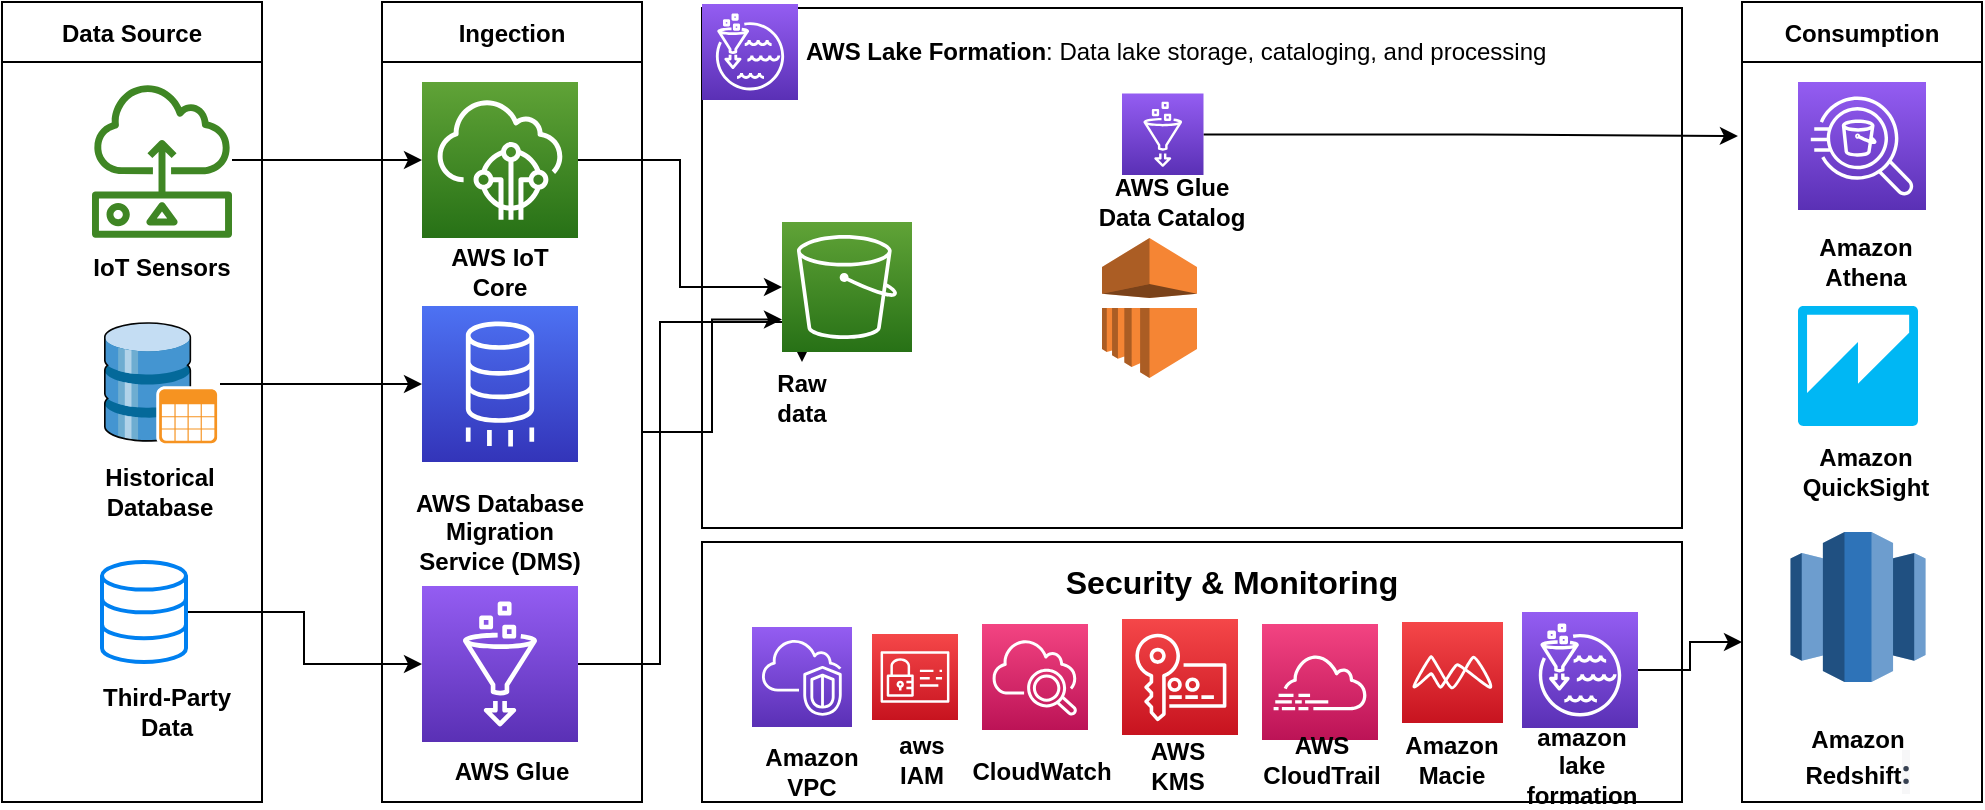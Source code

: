 <mxfile version="21.6.8" type="github">
  <diagram name="Page-1" id="wfJlDvsgTStBDbTHu9D8">
    <mxGraphModel dx="1260" dy="750" grid="1" gridSize="10" guides="1" tooltips="1" connect="1" arrows="1" fold="1" page="1" pageScale="1" pageWidth="1100" pageHeight="850" math="0" shadow="0">
      <root>
        <mxCell id="0" />
        <mxCell id="1" parent="0" />
        <mxCell id="qOsiP7DexmNMQrKXQggl-64" value="" style="shape=table;startSize=0;container=1;collapsible=0;childLayout=tableLayout;" parent="1" vertex="1">
          <mxGeometry x="360" y="123" width="490" height="260" as="geometry" />
        </mxCell>
        <mxCell id="qOsiP7DexmNMQrKXQggl-65" value="" style="shape=tableRow;horizontal=0;startSize=0;swimlaneHead=0;swimlaneBody=0;strokeColor=inherit;top=0;left=0;bottom=0;right=0;collapsible=0;dropTarget=0;fillColor=none;points=[[0,0.5],[1,0.5]];portConstraint=eastwest;" parent="qOsiP7DexmNMQrKXQggl-64" vertex="1">
          <mxGeometry width="490" height="260" as="geometry" />
        </mxCell>
        <mxCell id="qOsiP7DexmNMQrKXQggl-66" value="" style="shape=partialRectangle;html=1;whiteSpace=wrap;connectable=0;strokeColor=inherit;overflow=hidden;fillColor=none;top=0;left=0;bottom=0;right=0;pointerEvents=1;" parent="qOsiP7DexmNMQrKXQggl-65" vertex="1">
          <mxGeometry width="490" height="260" as="geometry">
            <mxRectangle width="490" height="260" as="alternateBounds" />
          </mxGeometry>
        </mxCell>
        <mxCell id="qOsiP7DexmNMQrKXQggl-20" value="Data Source" style="shape=table;startSize=30;container=1;collapsible=0;childLayout=tableLayout;fontStyle=1" parent="1" vertex="1">
          <mxGeometry x="10" y="120" width="130" height="400" as="geometry" />
        </mxCell>
        <mxCell id="qOsiP7DexmNMQrKXQggl-21" value="" style="shape=tableRow;horizontal=0;startSize=0;swimlaneHead=0;swimlaneBody=0;strokeColor=inherit;top=0;left=0;bottom=0;right=0;collapsible=0;dropTarget=0;fillColor=none;points=[[0,0.5],[1,0.5]];portConstraint=eastwest;" parent="qOsiP7DexmNMQrKXQggl-20" vertex="1">
          <mxGeometry y="30" width="130" height="370" as="geometry" />
        </mxCell>
        <mxCell id="qOsiP7DexmNMQrKXQggl-22" value="" style="shape=partialRectangle;html=1;whiteSpace=wrap;connectable=0;strokeColor=inherit;overflow=hidden;fillColor=none;top=0;left=0;bottom=0;right=0;pointerEvents=1;" parent="qOsiP7DexmNMQrKXQggl-21" vertex="1">
          <mxGeometry width="130" height="370" as="geometry">
            <mxRectangle width="130" height="370" as="alternateBounds" />
          </mxGeometry>
        </mxCell>
        <mxCell id="qOsiP7DexmNMQrKXQggl-35" value="" style="edgeStyle=orthogonalEdgeStyle;rounded=0;orthogonalLoop=1;jettySize=auto;html=1;" parent="1" source="qOsiP7DexmNMQrKXQggl-23" target="qOsiP7DexmNMQrKXQggl-33" edge="1">
          <mxGeometry relative="1" as="geometry" />
        </mxCell>
        <mxCell id="qOsiP7DexmNMQrKXQggl-23" value="" style="sketch=0;outlineConnect=0;fontColor=#232F3E;gradientColor=none;fillColor=#3F8624;strokeColor=none;dashed=0;verticalLabelPosition=bottom;verticalAlign=top;align=center;html=1;fontSize=12;fontStyle=0;aspect=fixed;pointerEvents=1;shape=mxgraph.aws4.sensor;" parent="1" vertex="1">
          <mxGeometry x="55" y="160" width="70" height="78" as="geometry" />
        </mxCell>
        <mxCell id="qOsiP7DexmNMQrKXQggl-24" value="IoT Sensors" style="text;strokeColor=none;align=center;fillColor=none;html=1;verticalAlign=middle;whiteSpace=wrap;rounded=0;fontStyle=1" parent="1" vertex="1">
          <mxGeometry x="40" y="238" width="100" height="30" as="geometry" />
        </mxCell>
        <mxCell id="qOsiP7DexmNMQrKXQggl-41" value="" style="edgeStyle=orthogonalEdgeStyle;rounded=0;orthogonalLoop=1;jettySize=auto;html=1;" parent="1" source="qOsiP7DexmNMQrKXQggl-26" target="qOsiP7DexmNMQrKXQggl-36" edge="1">
          <mxGeometry relative="1" as="geometry" />
        </mxCell>
        <mxCell id="qOsiP7DexmNMQrKXQggl-26" value="" style="shadow=0;dashed=0;html=1;labelPosition=center;verticalLabelPosition=bottom;verticalAlign=top;align=center;outlineConnect=0;shape=mxgraph.veeam.3d.database;" parent="1" vertex="1">
          <mxGeometry x="61" y="280" width="58" height="62" as="geometry" />
        </mxCell>
        <mxCell id="qOsiP7DexmNMQrKXQggl-27" value="Historical Database" style="text;strokeColor=none;align=center;fillColor=none;html=1;verticalAlign=middle;whiteSpace=wrap;rounded=0;fontStyle=1" parent="1" vertex="1">
          <mxGeometry x="59" y="350" width="60" height="30" as="geometry" />
        </mxCell>
        <mxCell id="qOsiP7DexmNMQrKXQggl-42" value="" style="edgeStyle=orthogonalEdgeStyle;rounded=0;orthogonalLoop=1;jettySize=auto;html=1;" parent="1" source="qOsiP7DexmNMQrKXQggl-28" target="qOsiP7DexmNMQrKXQggl-39" edge="1">
          <mxGeometry relative="1" as="geometry" />
        </mxCell>
        <mxCell id="qOsiP7DexmNMQrKXQggl-28" value="" style="html=1;verticalLabelPosition=bottom;align=center;labelBackgroundColor=#ffffff;verticalAlign=top;strokeWidth=2;strokeColor=#0080F0;shadow=0;dashed=0;shape=mxgraph.ios7.icons.data;" parent="1" vertex="1">
          <mxGeometry x="60" y="400" width="42" height="50" as="geometry" />
        </mxCell>
        <mxCell id="qOsiP7DexmNMQrKXQggl-29" value="Third-Party Data" style="text;strokeColor=none;align=center;fillColor=none;html=1;verticalAlign=middle;whiteSpace=wrap;rounded=0;fontStyle=1" parent="1" vertex="1">
          <mxGeometry x="55" y="460" width="75" height="30" as="geometry" />
        </mxCell>
        <mxCell id="qOsiP7DexmNMQrKXQggl-30" value="Ingection" style="shape=table;startSize=30;container=1;collapsible=0;childLayout=tableLayout;fontStyle=1" parent="1" vertex="1">
          <mxGeometry x="200" y="120" width="130" height="400" as="geometry" />
        </mxCell>
        <mxCell id="qOsiP7DexmNMQrKXQggl-31" value="" style="shape=tableRow;horizontal=0;startSize=0;swimlaneHead=0;swimlaneBody=0;strokeColor=inherit;top=0;left=0;bottom=0;right=0;collapsible=0;dropTarget=0;fillColor=none;points=[[0,0.5],[1,0.5]];portConstraint=eastwest;" parent="qOsiP7DexmNMQrKXQggl-30" vertex="1">
          <mxGeometry y="30" width="130" height="370" as="geometry" />
        </mxCell>
        <mxCell id="qOsiP7DexmNMQrKXQggl-32" value="" style="shape=partialRectangle;html=1;whiteSpace=wrap;connectable=0;strokeColor=inherit;overflow=hidden;fillColor=none;top=0;left=0;bottom=0;right=0;pointerEvents=1;" parent="qOsiP7DexmNMQrKXQggl-31" vertex="1">
          <mxGeometry width="130" height="370" as="geometry">
            <mxRectangle width="130" height="370" as="alternateBounds" />
          </mxGeometry>
        </mxCell>
        <mxCell id="bFwccWIXfFiB8wJEmlYg-30" value="" style="edgeStyle=orthogonalEdgeStyle;rounded=0;orthogonalLoop=1;jettySize=auto;html=1;" edge="1" parent="1" source="qOsiP7DexmNMQrKXQggl-33" target="bFwccWIXfFiB8wJEmlYg-4">
          <mxGeometry relative="1" as="geometry" />
        </mxCell>
        <mxCell id="qOsiP7DexmNMQrKXQggl-33" value="" style="sketch=0;points=[[0,0,0],[0.25,0,0],[0.5,0,0],[0.75,0,0],[1,0,0],[0,1,0],[0.25,1,0],[0.5,1,0],[0.75,1,0],[1,1,0],[0,0.25,0],[0,0.5,0],[0,0.75,0],[1,0.25,0],[1,0.5,0],[1,0.75,0]];outlineConnect=0;fontColor=#232F3E;gradientColor=#60A337;gradientDirection=north;fillColor=#277116;strokeColor=#ffffff;dashed=0;verticalLabelPosition=bottom;verticalAlign=top;align=center;html=1;fontSize=12;fontStyle=0;aspect=fixed;shape=mxgraph.aws4.resourceIcon;resIcon=mxgraph.aws4.iot_core;" parent="1" vertex="1">
          <mxGeometry x="220" y="160" width="78" height="78" as="geometry" />
        </mxCell>
        <mxCell id="qOsiP7DexmNMQrKXQggl-34" value="AWS IoT Core" style="text;strokeColor=none;align=center;fillColor=none;html=1;verticalAlign=middle;whiteSpace=wrap;rounded=0;fontStyle=1" parent="1" vertex="1">
          <mxGeometry x="229" y="240" width="60" height="30" as="geometry" />
        </mxCell>
        <mxCell id="qOsiP7DexmNMQrKXQggl-36" value="" style="sketch=0;points=[[0,0,0],[0.25,0,0],[0.5,0,0],[0.75,0,0],[1,0,0],[0,1,0],[0.25,1,0],[0.5,1,0],[0.75,1,0],[1,1,0],[0,0.25,0],[0,0.5,0],[0,0.75,0],[1,0.25,0],[1,0.5,0],[1,0.75,0]];outlineConnect=0;fontColor=#232F3E;gradientColor=#4D72F3;gradientDirection=north;fillColor=#3334B9;strokeColor=#ffffff;dashed=0;verticalLabelPosition=bottom;verticalAlign=top;align=center;html=1;fontSize=12;fontStyle=0;aspect=fixed;shape=mxgraph.aws4.resourceIcon;resIcon=mxgraph.aws4.database_migration_service;" parent="1" vertex="1">
          <mxGeometry x="220" y="272" width="78" height="78" as="geometry" />
        </mxCell>
        <mxCell id="qOsiP7DexmNMQrKXQggl-37" value="AWS Database Migration Service (DMS)" style="text;strokeColor=none;align=center;fillColor=none;html=1;verticalAlign=middle;whiteSpace=wrap;rounded=0;fontStyle=1" parent="1" vertex="1">
          <mxGeometry x="209" y="370" width="100" height="30" as="geometry" />
        </mxCell>
        <mxCell id="bFwccWIXfFiB8wJEmlYg-33" value="" style="edgeStyle=orthogonalEdgeStyle;rounded=0;orthogonalLoop=1;jettySize=auto;html=1;entryX=0.5;entryY=0;entryDx=0;entryDy=0;" edge="1" parent="1" source="qOsiP7DexmNMQrKXQggl-39" target="bFwccWIXfFiB8wJEmlYg-5">
          <mxGeometry relative="1" as="geometry" />
        </mxCell>
        <mxCell id="qOsiP7DexmNMQrKXQggl-39" value="" style="sketch=0;points=[[0,0,0],[0.25,0,0],[0.5,0,0],[0.75,0,0],[1,0,0],[0,1,0],[0.25,1,0],[0.5,1,0],[0.75,1,0],[1,1,0],[0,0.25,0],[0,0.5,0],[0,0.75,0],[1,0.25,0],[1,0.5,0],[1,0.75,0]];outlineConnect=0;fontColor=#232F3E;gradientColor=#945DF2;gradientDirection=north;fillColor=#5A30B5;strokeColor=#ffffff;dashed=0;verticalLabelPosition=bottom;verticalAlign=top;align=center;html=1;fontSize=12;fontStyle=0;aspect=fixed;shape=mxgraph.aws4.resourceIcon;resIcon=mxgraph.aws4.glue;" parent="1" vertex="1">
          <mxGeometry x="220" y="412" width="78" height="78" as="geometry" />
        </mxCell>
        <mxCell id="qOsiP7DexmNMQrKXQggl-40" value="AWS Glue" style="text;strokeColor=none;align=center;fillColor=none;html=1;verticalAlign=middle;whiteSpace=wrap;rounded=0;fontStyle=1" parent="1" vertex="1">
          <mxGeometry x="235" y="490" width="60" height="30" as="geometry" />
        </mxCell>
        <mxCell id="qOsiP7DexmNMQrKXQggl-43" value="" style="rounded=0;whiteSpace=wrap;html=1;" parent="1" vertex="1">
          <mxGeometry x="360" y="390" width="490" height="130" as="geometry" />
        </mxCell>
        <mxCell id="qOsiP7DexmNMQrKXQggl-44" value="" style="sketch=0;points=[[0,0,0],[0.25,0,0],[0.5,0,0],[0.75,0,0],[1,0,0],[0,1,0],[0.25,1,0],[0.5,1,0],[0.75,1,0],[1,1,0],[0,0.25,0],[0,0.5,0],[0,0.75,0],[1,0.25,0],[1,0.5,0],[1,0.75,0]];outlineConnect=0;fontColor=#232F3E;gradientColor=#945DF2;gradientDirection=north;fillColor=#5A30B5;strokeColor=#ffffff;dashed=0;verticalLabelPosition=bottom;verticalAlign=top;align=center;html=1;fontSize=12;fontStyle=0;aspect=fixed;shape=mxgraph.aws4.resourceIcon;resIcon=mxgraph.aws4.vpc;" parent="1" vertex="1">
          <mxGeometry x="385" y="432.5" width="50" height="50" as="geometry" />
        </mxCell>
        <mxCell id="qOsiP7DexmNMQrKXQggl-45" value="Amazon VPC" style="text;strokeColor=none;align=center;fillColor=none;html=1;verticalAlign=middle;whiteSpace=wrap;rounded=0;fontStyle=1" parent="1" vertex="1">
          <mxGeometry x="385" y="490" width="60" height="30" as="geometry" />
        </mxCell>
        <mxCell id="qOsiP7DexmNMQrKXQggl-46" value="" style="sketch=0;points=[[0,0,0],[0.25,0,0],[0.5,0,0],[0.75,0,0],[1,0,0],[0,1,0],[0.25,1,0],[0.5,1,0],[0.75,1,0],[1,1,0],[0,0.25,0],[0,0.5,0],[0,0.75,0],[1,0.25,0],[1,0.5,0],[1,0.75,0]];points=[[0,0,0],[0.25,0,0],[0.5,0,0],[0.75,0,0],[1,0,0],[0,1,0],[0.25,1,0],[0.5,1,0],[0.75,1,0],[1,1,0],[0,0.25,0],[0,0.5,0],[0,0.75,0],[1,0.25,0],[1,0.5,0],[1,0.75,0]];outlineConnect=0;fontColor=#232F3E;gradientColor=#F34482;gradientDirection=north;fillColor=#BC1356;strokeColor=#ffffff;dashed=0;verticalLabelPosition=bottom;verticalAlign=top;align=center;html=1;fontSize=12;fontStyle=0;aspect=fixed;shape=mxgraph.aws4.resourceIcon;resIcon=mxgraph.aws4.cloudwatch_2;" parent="1" vertex="1">
          <mxGeometry x="500" y="431" width="53" height="53" as="geometry" />
        </mxCell>
        <mxCell id="qOsiP7DexmNMQrKXQggl-47" value="CloudWatch" style="text;strokeColor=none;align=center;fillColor=none;html=1;verticalAlign=middle;whiteSpace=wrap;rounded=0;fontStyle=1" parent="1" vertex="1">
          <mxGeometry x="500" y="490" width="60" height="30" as="geometry" />
        </mxCell>
        <mxCell id="qOsiP7DexmNMQrKXQggl-48" value="" style="sketch=0;points=[[0,0,0],[0.25,0,0],[0.5,0,0],[0.75,0,0],[1,0,0],[0,1,0],[0.25,1,0],[0.5,1,0],[0.75,1,0],[1,1,0],[0,0.25,0],[0,0.5,0],[0,0.75,0],[1,0.25,0],[1,0.5,0],[1,0.75,0]];outlineConnect=0;fontColor=#232F3E;gradientColor=#F54749;gradientDirection=north;fillColor=#C7131F;strokeColor=#ffffff;dashed=0;verticalLabelPosition=bottom;verticalAlign=top;align=center;html=1;fontSize=12;fontStyle=0;aspect=fixed;shape=mxgraph.aws4.resourceIcon;resIcon=mxgraph.aws4.identity_and_access_management;" parent="1" vertex="1">
          <mxGeometry x="445" y="436" width="43" height="43" as="geometry" />
        </mxCell>
        <mxCell id="qOsiP7DexmNMQrKXQggl-51" value="aws &lt;br&gt;IAM" style="text;strokeColor=none;align=center;fillColor=none;html=1;verticalAlign=middle;whiteSpace=wrap;rounded=0;fontStyle=1" parent="1" vertex="1">
          <mxGeometry x="440" y="484" width="60" height="30" as="geometry" />
        </mxCell>
        <mxCell id="qOsiP7DexmNMQrKXQggl-52" value="" style="sketch=0;points=[[0,0,0],[0.25,0,0],[0.5,0,0],[0.75,0,0],[1,0,0],[0,1,0],[0.25,1,0],[0.5,1,0],[0.75,1,0],[1,1,0],[0,0.25,0],[0,0.5,0],[0,0.75,0],[1,0.25,0],[1,0.5,0],[1,0.75,0]];outlineConnect=0;fontColor=#232F3E;gradientColor=#F54749;gradientDirection=north;fillColor=#C7131F;strokeColor=#ffffff;dashed=0;verticalLabelPosition=bottom;verticalAlign=top;align=center;html=1;fontSize=12;fontStyle=0;aspect=fixed;shape=mxgraph.aws4.resourceIcon;resIcon=mxgraph.aws4.key_management_service;" parent="1" vertex="1">
          <mxGeometry x="570" y="428.5" width="58" height="58" as="geometry" />
        </mxCell>
        <mxCell id="qOsiP7DexmNMQrKXQggl-53" value="AWS &lt;br&gt;KMS" style="text;strokeColor=none;align=center;fillColor=none;html=1;verticalAlign=middle;whiteSpace=wrap;rounded=0;fontStyle=1" parent="1" vertex="1">
          <mxGeometry x="568" y="486.5" width="60" height="30" as="geometry" />
        </mxCell>
        <mxCell id="qOsiP7DexmNMQrKXQggl-54" value="" style="sketch=0;points=[[0,0,0],[0.25,0,0],[0.5,0,0],[0.75,0,0],[1,0,0],[0,1,0],[0.25,1,0],[0.5,1,0],[0.75,1,0],[1,1,0],[0,0.25,0],[0,0.5,0],[0,0.75,0],[1,0.25,0],[1,0.5,0],[1,0.75,0]];points=[[0,0,0],[0.25,0,0],[0.5,0,0],[0.75,0,0],[1,0,0],[0,1,0],[0.25,1,0],[0.5,1,0],[0.75,1,0],[1,1,0],[0,0.25,0],[0,0.5,0],[0,0.75,0],[1,0.25,0],[1,0.5,0],[1,0.75,0]];outlineConnect=0;fontColor=#232F3E;gradientColor=#F34482;gradientDirection=north;fillColor=#BC1356;strokeColor=#ffffff;dashed=0;verticalLabelPosition=bottom;verticalAlign=top;align=center;html=1;fontSize=12;fontStyle=0;aspect=fixed;shape=mxgraph.aws4.resourceIcon;resIcon=mxgraph.aws4.cloudtrail;" parent="1" vertex="1">
          <mxGeometry x="640" y="431" width="58" height="58" as="geometry" />
        </mxCell>
        <mxCell id="qOsiP7DexmNMQrKXQggl-55" value="AWS CloudTrail" style="text;strokeColor=none;align=center;fillColor=none;html=1;verticalAlign=middle;whiteSpace=wrap;rounded=0;fontStyle=1" parent="1" vertex="1">
          <mxGeometry x="640" y="484" width="60" height="30" as="geometry" />
        </mxCell>
        <mxCell id="qOsiP7DexmNMQrKXQggl-56" value="Security &amp;amp; Monitoring" style="text;strokeColor=none;align=center;fillColor=none;html=1;verticalAlign=middle;whiteSpace=wrap;rounded=0;fontStyle=1;fontSize=16;" parent="1" vertex="1">
          <mxGeometry x="520" y="395" width="210" height="30" as="geometry" />
        </mxCell>
        <mxCell id="qOsiP7DexmNMQrKXQggl-57" value="" style="sketch=0;points=[[0,0,0],[0.25,0,0],[0.5,0,0],[0.75,0,0],[1,0,0],[0,1,0],[0.25,1,0],[0.5,1,0],[0.75,1,0],[1,1,0],[0,0.25,0],[0,0.5,0],[0,0.75,0],[1,0.25,0],[1,0.5,0],[1,0.75,0]];outlineConnect=0;fontColor=#232F3E;gradientColor=#F54749;gradientDirection=north;fillColor=#C7131F;strokeColor=#ffffff;dashed=0;verticalLabelPosition=bottom;verticalAlign=top;align=center;html=1;fontSize=12;fontStyle=0;aspect=fixed;shape=mxgraph.aws4.resourceIcon;resIcon=mxgraph.aws4.macie;" parent="1" vertex="1">
          <mxGeometry x="710" y="430" width="50.5" height="50.5" as="geometry" />
        </mxCell>
        <mxCell id="qOsiP7DexmNMQrKXQggl-58" value="Amazon Macie" style="text;strokeColor=none;align=center;fillColor=none;html=1;verticalAlign=middle;whiteSpace=wrap;rounded=0;fontStyle=1" parent="1" vertex="1">
          <mxGeometry x="705.25" y="484" width="60" height="30" as="geometry" />
        </mxCell>
        <mxCell id="bFwccWIXfFiB8wJEmlYg-14" value="" style="edgeStyle=orthogonalEdgeStyle;rounded=0;orthogonalLoop=1;jettySize=auto;html=1;" edge="1" parent="1" source="qOsiP7DexmNMQrKXQggl-59" target="qOsiP7DexmNMQrKXQggl-62">
          <mxGeometry relative="1" as="geometry">
            <Array as="points">
              <mxPoint x="854" y="454" />
              <mxPoint x="854" y="440" />
            </Array>
          </mxGeometry>
        </mxCell>
        <mxCell id="qOsiP7DexmNMQrKXQggl-59" value="" style="sketch=0;points=[[0,0,0],[0.25,0,0],[0.5,0,0],[0.75,0,0],[1,0,0],[0,1,0],[0.25,1,0],[0.5,1,0],[0.75,1,0],[1,1,0],[0,0.25,0],[0,0.5,0],[0,0.75,0],[1,0.25,0],[1,0.5,0],[1,0.75,0]];outlineConnect=0;fontColor=#232F3E;gradientColor=#945DF2;gradientDirection=north;fillColor=#5A30B5;strokeColor=#ffffff;dashed=0;verticalLabelPosition=bottom;verticalAlign=top;align=center;html=1;fontSize=12;fontStyle=0;aspect=fixed;shape=mxgraph.aws4.resourceIcon;resIcon=mxgraph.aws4.lake_formation;" parent="1" vertex="1">
          <mxGeometry x="770" y="425" width="58" height="58" as="geometry" />
        </mxCell>
        <mxCell id="qOsiP7DexmNMQrKXQggl-60" value="amazon lake formation" style="text;strokeColor=none;align=center;fillColor=none;html=1;verticalAlign=middle;whiteSpace=wrap;rounded=0;fontStyle=1" parent="1" vertex="1">
          <mxGeometry x="770" y="486.5" width="60" height="30" as="geometry" />
        </mxCell>
        <mxCell id="qOsiP7DexmNMQrKXQggl-61" value="Consumption" style="shape=table;startSize=30;container=1;collapsible=0;childLayout=tableLayout;fontStyle=1" parent="1" vertex="1">
          <mxGeometry x="880" y="120" width="120" height="400" as="geometry" />
        </mxCell>
        <mxCell id="qOsiP7DexmNMQrKXQggl-62" value="" style="shape=tableRow;horizontal=0;startSize=0;swimlaneHead=0;swimlaneBody=0;strokeColor=inherit;top=0;left=0;bottom=0;right=0;collapsible=0;dropTarget=0;fillColor=none;points=[[0,0.5],[1,0.5]];portConstraint=eastwest;" parent="qOsiP7DexmNMQrKXQggl-61" vertex="1">
          <mxGeometry y="30" width="120" height="370" as="geometry" />
        </mxCell>
        <mxCell id="qOsiP7DexmNMQrKXQggl-63" value="" style="shape=partialRectangle;html=1;whiteSpace=wrap;connectable=0;strokeColor=inherit;overflow=hidden;fillColor=none;top=0;left=0;bottom=0;right=0;pointerEvents=1;" parent="qOsiP7DexmNMQrKXQggl-62" vertex="1">
          <mxGeometry width="120" height="370" as="geometry">
            <mxRectangle width="120" height="370" as="alternateBounds" />
          </mxGeometry>
        </mxCell>
        <mxCell id="qOsiP7DexmNMQrKXQggl-67" value="&lt;b&gt;AWS Lake Formation&lt;/b&gt;: Data lake storage, cataloging, and processing" style="text;strokeColor=none;align=left;fillColor=none;html=1;verticalAlign=middle;whiteSpace=wrap;rounded=0;" parent="1" vertex="1">
          <mxGeometry x="410" y="130" width="420" height="30" as="geometry" />
        </mxCell>
        <mxCell id="qOsiP7DexmNMQrKXQggl-68" value="" style="sketch=0;points=[[0,0,0],[0.25,0,0],[0.5,0,0],[0.75,0,0],[1,0,0],[0,1,0],[0.25,1,0],[0.5,1,0],[0.75,1,0],[1,1,0],[0,0.25,0],[0,0.5,0],[0,0.75,0],[1,0.25,0],[1,0.5,0],[1,0.75,0]];outlineConnect=0;fontColor=#232F3E;gradientColor=#945DF2;gradientDirection=north;fillColor=#5A30B5;strokeColor=#ffffff;dashed=0;verticalLabelPosition=bottom;verticalAlign=top;align=center;html=1;fontSize=12;fontStyle=0;aspect=fixed;shape=mxgraph.aws4.resourceIcon;resIcon=mxgraph.aws4.lake_formation;" parent="1" vertex="1">
          <mxGeometry x="360" y="121" width="48" height="48" as="geometry" />
        </mxCell>
        <mxCell id="qOsiP7DexmNMQrKXQggl-69" value="" style="sketch=0;points=[[0,0,0],[0.25,0,0],[0.5,0,0],[0.75,0,0],[1,0,0],[0,1,0],[0.25,1,0],[0.5,1,0],[0.75,1,0],[1,1,0],[0,0.25,0],[0,0.5,0],[0,0.75,0],[1,0.25,0],[1,0.5,0],[1,0.75,0]];outlineConnect=0;fontColor=#232F3E;gradientColor=#945DF2;gradientDirection=north;fillColor=#5A30B5;strokeColor=#ffffff;dashed=0;verticalLabelPosition=bottom;verticalAlign=top;align=center;html=1;fontSize=12;fontStyle=0;aspect=fixed;shape=mxgraph.aws4.resourceIcon;resIcon=mxgraph.aws4.athena;" parent="1" vertex="1">
          <mxGeometry x="908" y="160" width="64" height="64" as="geometry" />
        </mxCell>
        <mxCell id="qOsiP7DexmNMQrKXQggl-70" value="Amazon Athena" style="text;strokeColor=none;align=center;fillColor=none;html=1;verticalAlign=middle;whiteSpace=wrap;rounded=0;fontStyle=1" parent="1" vertex="1">
          <mxGeometry x="912" y="235" width="60" height="30" as="geometry" />
        </mxCell>
        <mxCell id="qOsiP7DexmNMQrKXQggl-71" value="" style="outlineConnect=0;dashed=0;verticalLabelPosition=bottom;verticalAlign=top;align=center;html=1;shape=mxgraph.aws3.redshift;fillColor=#2E73B8;gradientColor=none;" parent="1" vertex="1">
          <mxGeometry x="904.25" y="385" width="67.5" height="75" as="geometry" />
        </mxCell>
        <mxCell id="qOsiP7DexmNMQrKXQggl-72" value="Amazon Redshift&lt;span style=&quot;color: rgb(55, 65, 81); font-family: Söhne, ui-sans-serif, system-ui, -apple-system, &amp;quot;Segoe UI&amp;quot;, Roboto, Ubuntu, Cantarell, &amp;quot;Noto Sans&amp;quot;, sans-serif, &amp;quot;Helvetica Neue&amp;quot;, Arial, &amp;quot;Apple Color Emoji&amp;quot;, &amp;quot;Segoe UI Emoji&amp;quot;, &amp;quot;Segoe UI Symbol&amp;quot;, &amp;quot;Noto Color Emoji&amp;quot;; font-size: 16px; text-align: left; background-color: rgb(247, 247, 248);&quot;&gt;:&lt;/span&gt;" style="text;strokeColor=none;align=center;fillColor=none;html=1;verticalAlign=middle;whiteSpace=wrap;rounded=0;fontStyle=1" parent="1" vertex="1">
          <mxGeometry x="908" y="482.5" width="60" height="30" as="geometry" />
        </mxCell>
        <mxCell id="qOsiP7DexmNMQrKXQggl-73" value="" style="outlineConnect=0;dashed=0;verticalLabelPosition=bottom;verticalAlign=top;align=center;html=1;shape=mxgraph.aws3.quicksight;fillColor=#00B7F4;gradientColor=none;" parent="1" vertex="1">
          <mxGeometry x="908" y="272" width="60" height="60" as="geometry" />
        </mxCell>
        <mxCell id="qOsiP7DexmNMQrKXQggl-74" value="Amazon QuickSight" style="text;strokeColor=none;align=center;fillColor=none;html=1;verticalAlign=middle;whiteSpace=wrap;rounded=0;fontStyle=1" parent="1" vertex="1">
          <mxGeometry x="912" y="340" width="60" height="30" as="geometry" />
        </mxCell>
        <mxCell id="bFwccWIXfFiB8wJEmlYg-4" value="" style="sketch=0;points=[[0,0,0],[0.25,0,0],[0.5,0,0],[0.75,0,0],[1,0,0],[0,1,0],[0.25,1,0],[0.5,1,0],[0.75,1,0],[1,1,0],[0,0.25,0],[0,0.5,0],[0,0.75,0],[1,0.25,0],[1,0.5,0],[1,0.75,0]];outlineConnect=0;fontColor=#232F3E;gradientColor=#60A337;gradientDirection=north;fillColor=#277116;strokeColor=#ffffff;dashed=0;verticalLabelPosition=bottom;verticalAlign=top;align=center;html=1;fontSize=12;fontStyle=0;aspect=fixed;shape=mxgraph.aws4.resourceIcon;resIcon=mxgraph.aws4.s3;" vertex="1" parent="1">
          <mxGeometry x="400" y="230" width="65" height="65" as="geometry" />
        </mxCell>
        <mxCell id="bFwccWIXfFiB8wJEmlYg-5" value="Raw&lt;br&gt;data" style="text;strokeColor=none;align=center;fillColor=none;html=1;verticalAlign=middle;whiteSpace=wrap;rounded=0;fontStyle=1" vertex="1" parent="1">
          <mxGeometry x="380" y="300" width="60" height="35" as="geometry" />
        </mxCell>
        <mxCell id="bFwccWIXfFiB8wJEmlYg-18" style="edgeStyle=orthogonalEdgeStyle;rounded=0;orthogonalLoop=1;jettySize=auto;html=1;entryX=-0.017;entryY=0.1;entryDx=0;entryDy=0;entryPerimeter=0;" edge="1" parent="1" source="bFwccWIXfFiB8wJEmlYg-8" target="qOsiP7DexmNMQrKXQggl-62">
          <mxGeometry relative="1" as="geometry" />
        </mxCell>
        <mxCell id="bFwccWIXfFiB8wJEmlYg-8" value="" style="sketch=0;points=[[0,0,0],[0.25,0,0],[0.5,0,0],[0.75,0,0],[1,0,0],[0,1,0],[0.25,1,0],[0.5,1,0],[0.75,1,0],[1,1,0],[0,0.25,0],[0,0.5,0],[0,0.75,0],[1,0.25,0],[1,0.5,0],[1,0.75,0]];outlineConnect=0;fontColor=#232F3E;gradientColor=#945DF2;gradientDirection=north;fillColor=#5A30B5;strokeColor=#ffffff;dashed=0;verticalLabelPosition=bottom;verticalAlign=top;align=center;html=1;fontSize=12;fontStyle=0;aspect=fixed;shape=mxgraph.aws4.resourceIcon;resIcon=mxgraph.aws4.glue;" vertex="1" parent="1">
          <mxGeometry x="570" y="165.75" width="40.75" height="40.75" as="geometry" />
        </mxCell>
        <mxCell id="bFwccWIXfFiB8wJEmlYg-10" value="AWS Glue&lt;br&gt;Data Catalog" style="text;strokeColor=none;align=center;fillColor=none;html=1;verticalAlign=middle;whiteSpace=wrap;rounded=0;fontStyle=1" vertex="1" parent="1">
          <mxGeometry x="550" y="205" width="90" height="30" as="geometry" />
        </mxCell>
        <mxCell id="bFwccWIXfFiB8wJEmlYg-24" value="" style="outlineConnect=0;dashed=0;verticalLabelPosition=bottom;verticalAlign=top;align=center;html=1;shape=mxgraph.aws3.emr;fillColor=#F58534;gradientColor=none;" vertex="1" parent="1">
          <mxGeometry x="560" y="238" width="47.5" height="70" as="geometry" />
        </mxCell>
        <mxCell id="bFwccWIXfFiB8wJEmlYg-31" value="" style="edgeStyle=orthogonalEdgeStyle;rounded=0;orthogonalLoop=1;jettySize=auto;html=1;entryX=0;entryY=0.75;entryDx=0;entryDy=0;entryPerimeter=0;" edge="1" parent="1" source="qOsiP7DexmNMQrKXQggl-31" target="bFwccWIXfFiB8wJEmlYg-4">
          <mxGeometry relative="1" as="geometry" />
        </mxCell>
      </root>
    </mxGraphModel>
  </diagram>
</mxfile>
